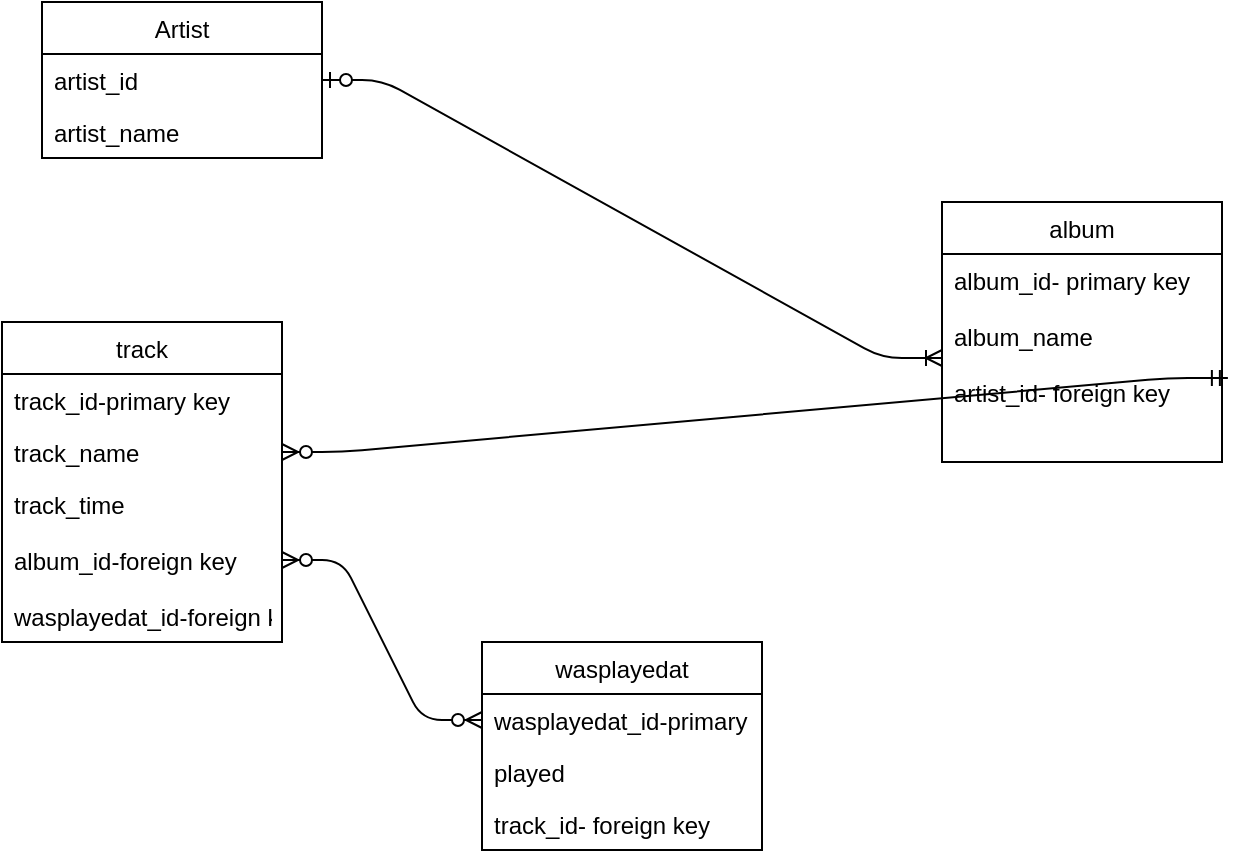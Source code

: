 <mxfile version="13.0.3" type="device"><diagram id="xMNnIAoiVUcGvv4VMiFm" name="Page-1"><mxGraphModel dx="816" dy="504" grid="1" gridSize="10" guides="1" tooltips="1" connect="1" arrows="1" fold="1" page="1" pageScale="1" pageWidth="850" pageHeight="1100" math="0" shadow="0"><root><mxCell id="0"/><mxCell id="1" parent="0"/><mxCell id="5K-xIO1ySxua_WE27oOf-2" value="Artist" style="swimlane;fontStyle=0;childLayout=stackLayout;horizontal=1;startSize=26;fillColor=none;horizontalStack=0;resizeParent=1;resizeParentMax=0;resizeLast=0;collapsible=1;marginBottom=0;" vertex="1" parent="1"><mxGeometry x="100" y="80" width="140" height="78" as="geometry"/></mxCell><mxCell id="5K-xIO1ySxua_WE27oOf-3" value="artist_id" style="text;strokeColor=none;fillColor=none;align=left;verticalAlign=top;spacingLeft=4;spacingRight=4;overflow=hidden;rotatable=0;points=[[0,0.5],[1,0.5]];portConstraint=eastwest;" vertex="1" parent="5K-xIO1ySxua_WE27oOf-2"><mxGeometry y="26" width="140" height="26" as="geometry"/></mxCell><mxCell id="5K-xIO1ySxua_WE27oOf-4" value="artist_name" style="text;strokeColor=none;fillColor=none;align=left;verticalAlign=top;spacingLeft=4;spacingRight=4;overflow=hidden;rotatable=0;points=[[0,0.5],[1,0.5]];portConstraint=eastwest;" vertex="1" parent="5K-xIO1ySxua_WE27oOf-2"><mxGeometry y="52" width="140" height="26" as="geometry"/></mxCell><mxCell id="5K-xIO1ySxua_WE27oOf-10" value="track" style="swimlane;fontStyle=0;childLayout=stackLayout;horizontal=1;startSize=26;fillColor=none;horizontalStack=0;resizeParent=1;resizeParentMax=0;resizeLast=0;collapsible=1;marginBottom=0;" vertex="1" parent="1"><mxGeometry x="80" y="240" width="140" height="160" as="geometry"/></mxCell><mxCell id="5K-xIO1ySxua_WE27oOf-11" value="track_id-primary key" style="text;strokeColor=none;fillColor=none;align=left;verticalAlign=top;spacingLeft=4;spacingRight=4;overflow=hidden;rotatable=0;points=[[0,0.5],[1,0.5]];portConstraint=eastwest;" vertex="1" parent="5K-xIO1ySxua_WE27oOf-10"><mxGeometry y="26" width="140" height="26" as="geometry"/></mxCell><mxCell id="5K-xIO1ySxua_WE27oOf-12" value="track_name" style="text;strokeColor=none;fillColor=none;align=left;verticalAlign=top;spacingLeft=4;spacingRight=4;overflow=hidden;rotatable=0;points=[[0,0.5],[1,0.5]];portConstraint=eastwest;" vertex="1" parent="5K-xIO1ySxua_WE27oOf-10"><mxGeometry y="52" width="140" height="26" as="geometry"/></mxCell><mxCell id="5K-xIO1ySxua_WE27oOf-13" value="track_time&#10;&#10;album_id-foreign key&#10;&#10;wasplayedat_id-foreign key" style="text;strokeColor=none;fillColor=none;align=left;verticalAlign=top;spacingLeft=4;spacingRight=4;overflow=hidden;rotatable=0;points=[[0,0.5],[1,0.5]];portConstraint=eastwest;" vertex="1" parent="5K-xIO1ySxua_WE27oOf-10"><mxGeometry y="78" width="140" height="82" as="geometry"/></mxCell><mxCell id="5K-xIO1ySxua_WE27oOf-6" value="album" style="swimlane;fontStyle=0;childLayout=stackLayout;horizontal=1;startSize=26;fillColor=none;horizontalStack=0;resizeParent=1;resizeParentMax=0;resizeLast=0;collapsible=1;marginBottom=0;" vertex="1" parent="1"><mxGeometry x="550" y="180" width="140" height="130" as="geometry"/></mxCell><mxCell id="5K-xIO1ySxua_WE27oOf-7" value="album_id- primary key&#10;&#10;album_name&#10;&#10;artist_id- foreign key" style="text;strokeColor=none;fillColor=none;align=left;verticalAlign=top;spacingLeft=4;spacingRight=4;overflow=hidden;rotatable=0;points=[[0,0.5],[1,0.5]];portConstraint=eastwest;" vertex="1" parent="5K-xIO1ySxua_WE27oOf-6"><mxGeometry y="26" width="140" height="104" as="geometry"/></mxCell><mxCell id="5K-xIO1ySxua_WE27oOf-14" value="wasplayedat" style="swimlane;fontStyle=0;childLayout=stackLayout;horizontal=1;startSize=26;fillColor=none;horizontalStack=0;resizeParent=1;resizeParentMax=0;resizeLast=0;collapsible=1;marginBottom=0;" vertex="1" parent="1"><mxGeometry x="320" y="400" width="140" height="104" as="geometry"/></mxCell><mxCell id="5K-xIO1ySxua_WE27oOf-15" value="wasplayedat_id-primary key" style="text;strokeColor=none;fillColor=none;align=left;verticalAlign=top;spacingLeft=4;spacingRight=4;overflow=hidden;rotatable=0;points=[[0,0.5],[1,0.5]];portConstraint=eastwest;" vertex="1" parent="5K-xIO1ySxua_WE27oOf-14"><mxGeometry y="26" width="140" height="26" as="geometry"/></mxCell><mxCell id="5K-xIO1ySxua_WE27oOf-16" value="played" style="text;strokeColor=none;fillColor=none;align=left;verticalAlign=top;spacingLeft=4;spacingRight=4;overflow=hidden;rotatable=0;points=[[0,0.5],[1,0.5]];portConstraint=eastwest;" vertex="1" parent="5K-xIO1ySxua_WE27oOf-14"><mxGeometry y="52" width="140" height="26" as="geometry"/></mxCell><mxCell id="5K-xIO1ySxua_WE27oOf-17" value="track_id- foreign key" style="text;strokeColor=none;fillColor=none;align=left;verticalAlign=top;spacingLeft=4;spacingRight=4;overflow=hidden;rotatable=0;points=[[0,0.5],[1,0.5]];portConstraint=eastwest;" vertex="1" parent="5K-xIO1ySxua_WE27oOf-14"><mxGeometry y="78" width="140" height="26" as="geometry"/></mxCell><mxCell id="5K-xIO1ySxua_WE27oOf-18" value="" style="edgeStyle=entityRelationEdgeStyle;fontSize=12;html=1;endArrow=ERoneToMany;startArrow=ERzeroToOne;entryX=0;entryY=0.5;entryDx=0;entryDy=0;exitX=1;exitY=0.5;exitDx=0;exitDy=0;" edge="1" parent="1" source="5K-xIO1ySxua_WE27oOf-3" target="5K-xIO1ySxua_WE27oOf-7"><mxGeometry width="100" height="100" relative="1" as="geometry"><mxPoint x="460" y="210" as="sourcePoint"/><mxPoint x="40" y="110" as="targetPoint"/></mxGeometry></mxCell><mxCell id="5K-xIO1ySxua_WE27oOf-19" value="" style="edgeStyle=entityRelationEdgeStyle;fontSize=12;html=1;endArrow=ERzeroToMany;startArrow=ERmandOne;exitX=1.021;exitY=0.596;exitDx=0;exitDy=0;exitPerimeter=0;" edge="1" parent="1" source="5K-xIO1ySxua_WE27oOf-7" target="5K-xIO1ySxua_WE27oOf-12"><mxGeometry width="100" height="100" relative="1" as="geometry"><mxPoint x="490" y="290" as="sourcePoint"/><mxPoint x="340" y="350" as="targetPoint"/></mxGeometry></mxCell><mxCell id="5K-xIO1ySxua_WE27oOf-20" value="" style="edgeStyle=entityRelationEdgeStyle;fontSize=12;html=1;endArrow=ERzeroToMany;endFill=1;startArrow=ERzeroToMany;entryX=0;entryY=0.5;entryDx=0;entryDy=0;exitX=1;exitY=0.5;exitDx=0;exitDy=0;" edge="1" parent="1" source="5K-xIO1ySxua_WE27oOf-13" target="5K-xIO1ySxua_WE27oOf-15"><mxGeometry width="100" height="100" relative="1" as="geometry"><mxPoint x="200" y="480" as="sourcePoint"/><mxPoint x="300" y="380" as="targetPoint"/></mxGeometry></mxCell></root></mxGraphModel></diagram></mxfile>